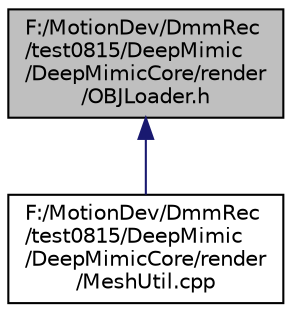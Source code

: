 digraph "F:/MotionDev/DmmRec/test0815/DeepMimic/DeepMimicCore/render/OBJLoader.h"
{
 // LATEX_PDF_SIZE
  edge [fontname="Helvetica",fontsize="10",labelfontname="Helvetica",labelfontsize="10"];
  node [fontname="Helvetica",fontsize="10",shape=record];
  Node1 [label="F:/MotionDev/DmmRec\l/test0815/DeepMimic\l/DeepMimicCore/render\l/OBJLoader.h",height=0.2,width=0.4,color="black", fillcolor="grey75", style="filled", fontcolor="black",tooltip=" "];
  Node1 -> Node2 [dir="back",color="midnightblue",fontsize="10",style="solid",fontname="Helvetica"];
  Node2 [label="F:/MotionDev/DmmRec\l/test0815/DeepMimic\l/DeepMimicCore/render\l/MeshUtil.cpp",height=0.2,width=0.4,color="black", fillcolor="white", style="filled",URL="$_mesh_util_8cpp.html",tooltip=" "];
}
